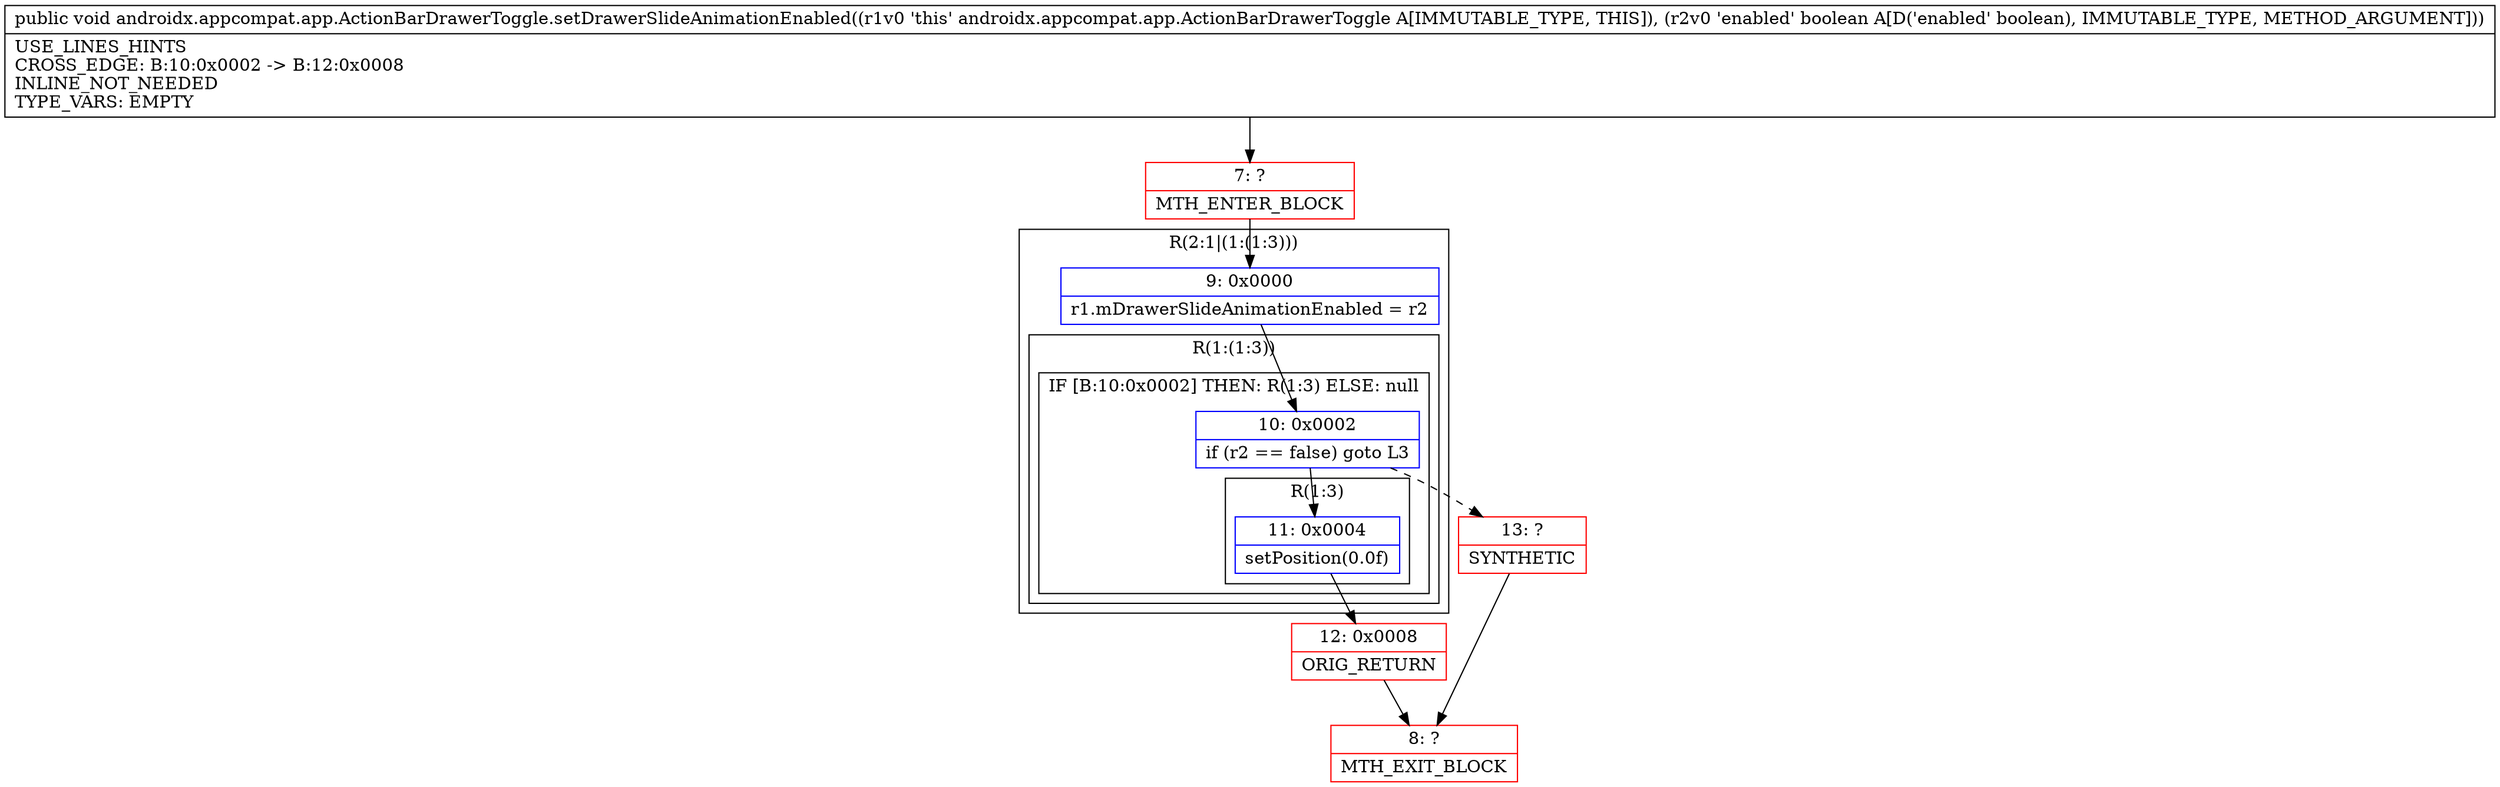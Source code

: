 digraph "CFG forandroidx.appcompat.app.ActionBarDrawerToggle.setDrawerSlideAnimationEnabled(Z)V" {
subgraph cluster_Region_895632251 {
label = "R(2:1|(1:(1:3)))";
node [shape=record,color=blue];
Node_9 [shape=record,label="{9\:\ 0x0000|r1.mDrawerSlideAnimationEnabled = r2\l}"];
subgraph cluster_Region_1618485575 {
label = "R(1:(1:3))";
node [shape=record,color=blue];
subgraph cluster_IfRegion_797620248 {
label = "IF [B:10:0x0002] THEN: R(1:3) ELSE: null";
node [shape=record,color=blue];
Node_10 [shape=record,label="{10\:\ 0x0002|if (r2 == false) goto L3\l}"];
subgraph cluster_Region_1254126488 {
label = "R(1:3)";
node [shape=record,color=blue];
Node_11 [shape=record,label="{11\:\ 0x0004|setPosition(0.0f)\l}"];
}
}
}
}
Node_7 [shape=record,color=red,label="{7\:\ ?|MTH_ENTER_BLOCK\l}"];
Node_12 [shape=record,color=red,label="{12\:\ 0x0008|ORIG_RETURN\l}"];
Node_8 [shape=record,color=red,label="{8\:\ ?|MTH_EXIT_BLOCK\l}"];
Node_13 [shape=record,color=red,label="{13\:\ ?|SYNTHETIC\l}"];
MethodNode[shape=record,label="{public void androidx.appcompat.app.ActionBarDrawerToggle.setDrawerSlideAnimationEnabled((r1v0 'this' androidx.appcompat.app.ActionBarDrawerToggle A[IMMUTABLE_TYPE, THIS]), (r2v0 'enabled' boolean A[D('enabled' boolean), IMMUTABLE_TYPE, METHOD_ARGUMENT]))  | USE_LINES_HINTS\lCROSS_EDGE: B:10:0x0002 \-\> B:12:0x0008\lINLINE_NOT_NEEDED\lTYPE_VARS: EMPTY\l}"];
MethodNode -> Node_7;Node_9 -> Node_10;
Node_10 -> Node_11;
Node_10 -> Node_13[style=dashed];
Node_11 -> Node_12;
Node_7 -> Node_9;
Node_12 -> Node_8;
Node_13 -> Node_8;
}

